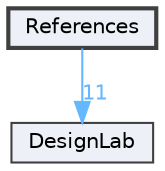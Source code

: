 digraph "References"
{
 // LATEX_PDF_SIZE
  bgcolor="transparent";
  edge [fontname=Helvetica,fontsize=10,labelfontname=Helvetica,labelfontsize=10];
  node [fontname=Helvetica,fontsize=10,shape=box,height=0.2,width=0.4];
  compound=true
  dir_465c8a410b787ccece2cc89dfe6b85b1 [label="References", fillcolor="#edf0f7", color="grey25", style="filled,bold", URL="dir_465c8a410b787ccece2cc89dfe6b85b1.html",tooltip=""];
  dir_1e53131e08597babefb58bbbf2c6daa5 [label="DesignLab", fillcolor="#edf0f7", color="grey25", style="filled", URL="dir_1e53131e08597babefb58bbbf2c6daa5.html",tooltip=""];
  dir_465c8a410b787ccece2cc89dfe6b85b1->dir_1e53131e08597babefb58bbbf2c6daa5 [headlabel="11", labeldistance=1.5 headhref="dir_000009_000002.html" color="steelblue1" fontcolor="steelblue1"];
}
